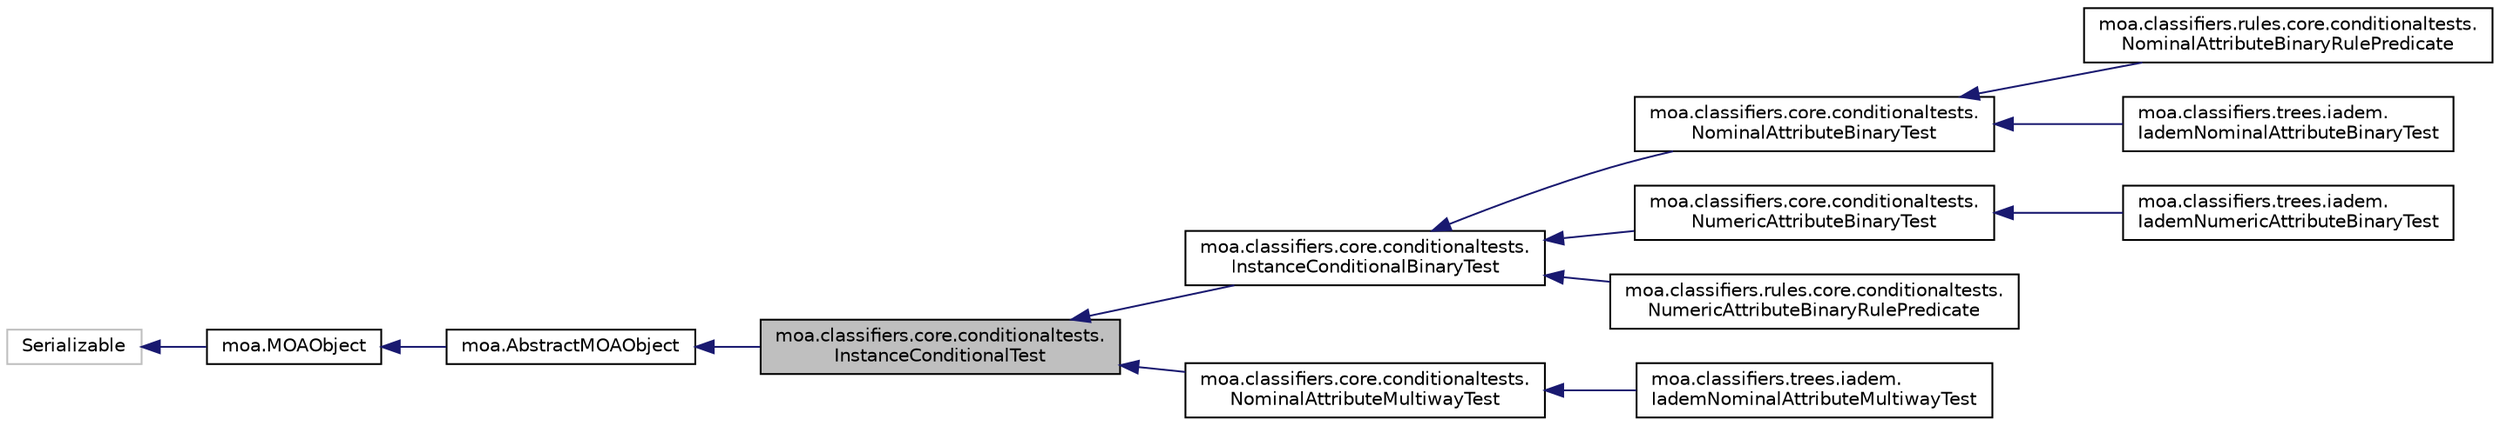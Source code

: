 digraph "moa.classifiers.core.conditionaltests.InstanceConditionalTest"
{
 // LATEX_PDF_SIZE
  edge [fontname="Helvetica",fontsize="10",labelfontname="Helvetica",labelfontsize="10"];
  node [fontname="Helvetica",fontsize="10",shape=record];
  rankdir="LR";
  Node1 [label="moa.classifiers.core.conditionaltests.\lInstanceConditionalTest",height=0.2,width=0.4,color="black", fillcolor="grey75", style="filled", fontcolor="black",tooltip=" "];
  Node2 -> Node1 [dir="back",color="midnightblue",fontsize="10",style="solid"];
  Node2 [label="moa.AbstractMOAObject",height=0.2,width=0.4,color="black", fillcolor="white", style="filled",URL="$classmoa_1_1_abstract_m_o_a_object.html",tooltip=" "];
  Node3 -> Node2 [dir="back",color="midnightblue",fontsize="10",style="solid"];
  Node3 [label="moa.MOAObject",height=0.2,width=0.4,color="black", fillcolor="white", style="filled",URL="$interfacemoa_1_1_m_o_a_object.html",tooltip=" "];
  Node4 -> Node3 [dir="back",color="midnightblue",fontsize="10",style="solid"];
  Node4 [label="Serializable",height=0.2,width=0.4,color="grey75", fillcolor="white", style="filled",tooltip=" "];
  Node1 -> Node5 [dir="back",color="midnightblue",fontsize="10",style="solid"];
  Node5 [label="moa.classifiers.core.conditionaltests.\lInstanceConditionalBinaryTest",height=0.2,width=0.4,color="black", fillcolor="white", style="filled",URL="$classmoa_1_1classifiers_1_1core_1_1conditionaltests_1_1_instance_conditional_binary_test.html",tooltip=" "];
  Node5 -> Node6 [dir="back",color="midnightblue",fontsize="10",style="solid"];
  Node6 [label="moa.classifiers.core.conditionaltests.\lNominalAttributeBinaryTest",height=0.2,width=0.4,color="black", fillcolor="white", style="filled",URL="$classmoa_1_1classifiers_1_1core_1_1conditionaltests_1_1_nominal_attribute_binary_test.html",tooltip=" "];
  Node6 -> Node7 [dir="back",color="midnightblue",fontsize="10",style="solid"];
  Node7 [label="moa.classifiers.rules.core.conditionaltests.\lNominalAttributeBinaryRulePredicate",height=0.2,width=0.4,color="black", fillcolor="white", style="filled",URL="$classmoa_1_1classifiers_1_1rules_1_1core_1_1conditionaltests_1_1_nominal_attribute_binary_rule_predicate.html",tooltip=" "];
  Node6 -> Node8 [dir="back",color="midnightblue",fontsize="10",style="solid"];
  Node8 [label="moa.classifiers.trees.iadem.\lIademNominalAttributeBinaryTest",height=0.2,width=0.4,color="black", fillcolor="white", style="filled",URL="$classmoa_1_1classifiers_1_1trees_1_1iadem_1_1_iadem_nominal_attribute_binary_test.html",tooltip=" "];
  Node5 -> Node9 [dir="back",color="midnightblue",fontsize="10",style="solid"];
  Node9 [label="moa.classifiers.core.conditionaltests.\lNumericAttributeBinaryTest",height=0.2,width=0.4,color="black", fillcolor="white", style="filled",URL="$classmoa_1_1classifiers_1_1core_1_1conditionaltests_1_1_numeric_attribute_binary_test.html",tooltip=" "];
  Node9 -> Node10 [dir="back",color="midnightblue",fontsize="10",style="solid"];
  Node10 [label="moa.classifiers.trees.iadem.\lIademNumericAttributeBinaryTest",height=0.2,width=0.4,color="black", fillcolor="white", style="filled",URL="$classmoa_1_1classifiers_1_1trees_1_1iadem_1_1_iadem_numeric_attribute_binary_test.html",tooltip=" "];
  Node5 -> Node11 [dir="back",color="midnightblue",fontsize="10",style="solid"];
  Node11 [label="moa.classifiers.rules.core.conditionaltests.\lNumericAttributeBinaryRulePredicate",height=0.2,width=0.4,color="black", fillcolor="white", style="filled",URL="$classmoa_1_1classifiers_1_1rules_1_1core_1_1conditionaltests_1_1_numeric_attribute_binary_rule_predicate.html",tooltip=" "];
  Node1 -> Node12 [dir="back",color="midnightblue",fontsize="10",style="solid"];
  Node12 [label="moa.classifiers.core.conditionaltests.\lNominalAttributeMultiwayTest",height=0.2,width=0.4,color="black", fillcolor="white", style="filled",URL="$classmoa_1_1classifiers_1_1core_1_1conditionaltests_1_1_nominal_attribute_multiway_test.html",tooltip=" "];
  Node12 -> Node13 [dir="back",color="midnightblue",fontsize="10",style="solid"];
  Node13 [label="moa.classifiers.trees.iadem.\lIademNominalAttributeMultiwayTest",height=0.2,width=0.4,color="black", fillcolor="white", style="filled",URL="$classmoa_1_1classifiers_1_1trees_1_1iadem_1_1_iadem_nominal_attribute_multiway_test.html",tooltip=" "];
}
